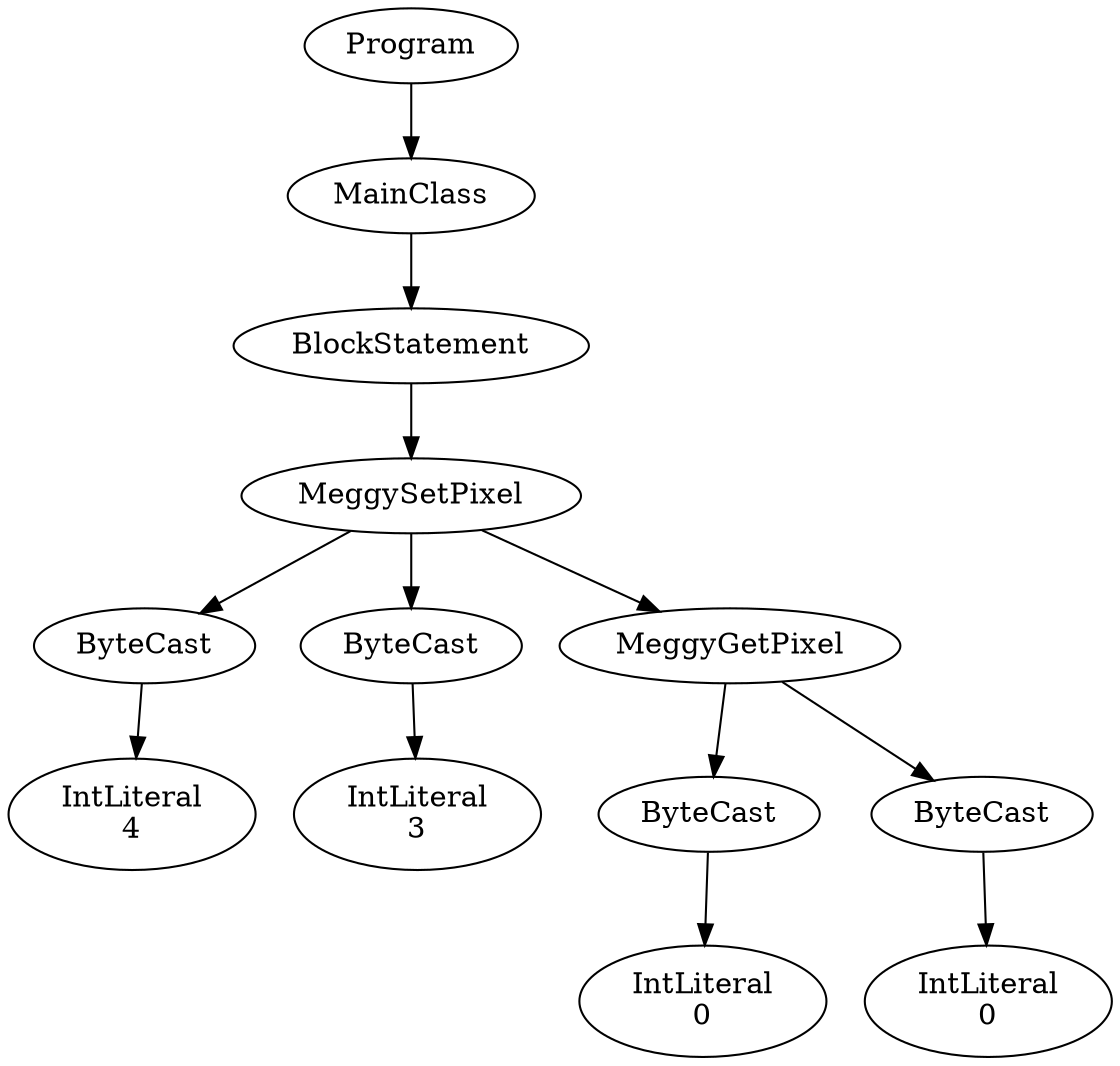 digraph ASTGraph {
0 [ label="Program" ];
1 [ label="MainClass" ];
0 -> 1
2 [ label="BlockStatement" ];
1 -> 2
3 [ label="MeggySetPixel" ];
2 -> 3
4 [ label="ByteCast" ];
3 -> 4
5 [ label="IntLiteral\n4" ];
4 -> 5
6 [ label="ByteCast" ];
3 -> 6
7 [ label="IntLiteral\n3" ];
6 -> 7
8 [ label="MeggyGetPixel" ];
3 -> 8
9 [ label="ByteCast" ];
8 -> 9
10 [ label="IntLiteral\n0" ];
9 -> 10
11 [ label="ByteCast" ];
8 -> 11
12 [ label="IntLiteral\n0" ];
11 -> 12
}
